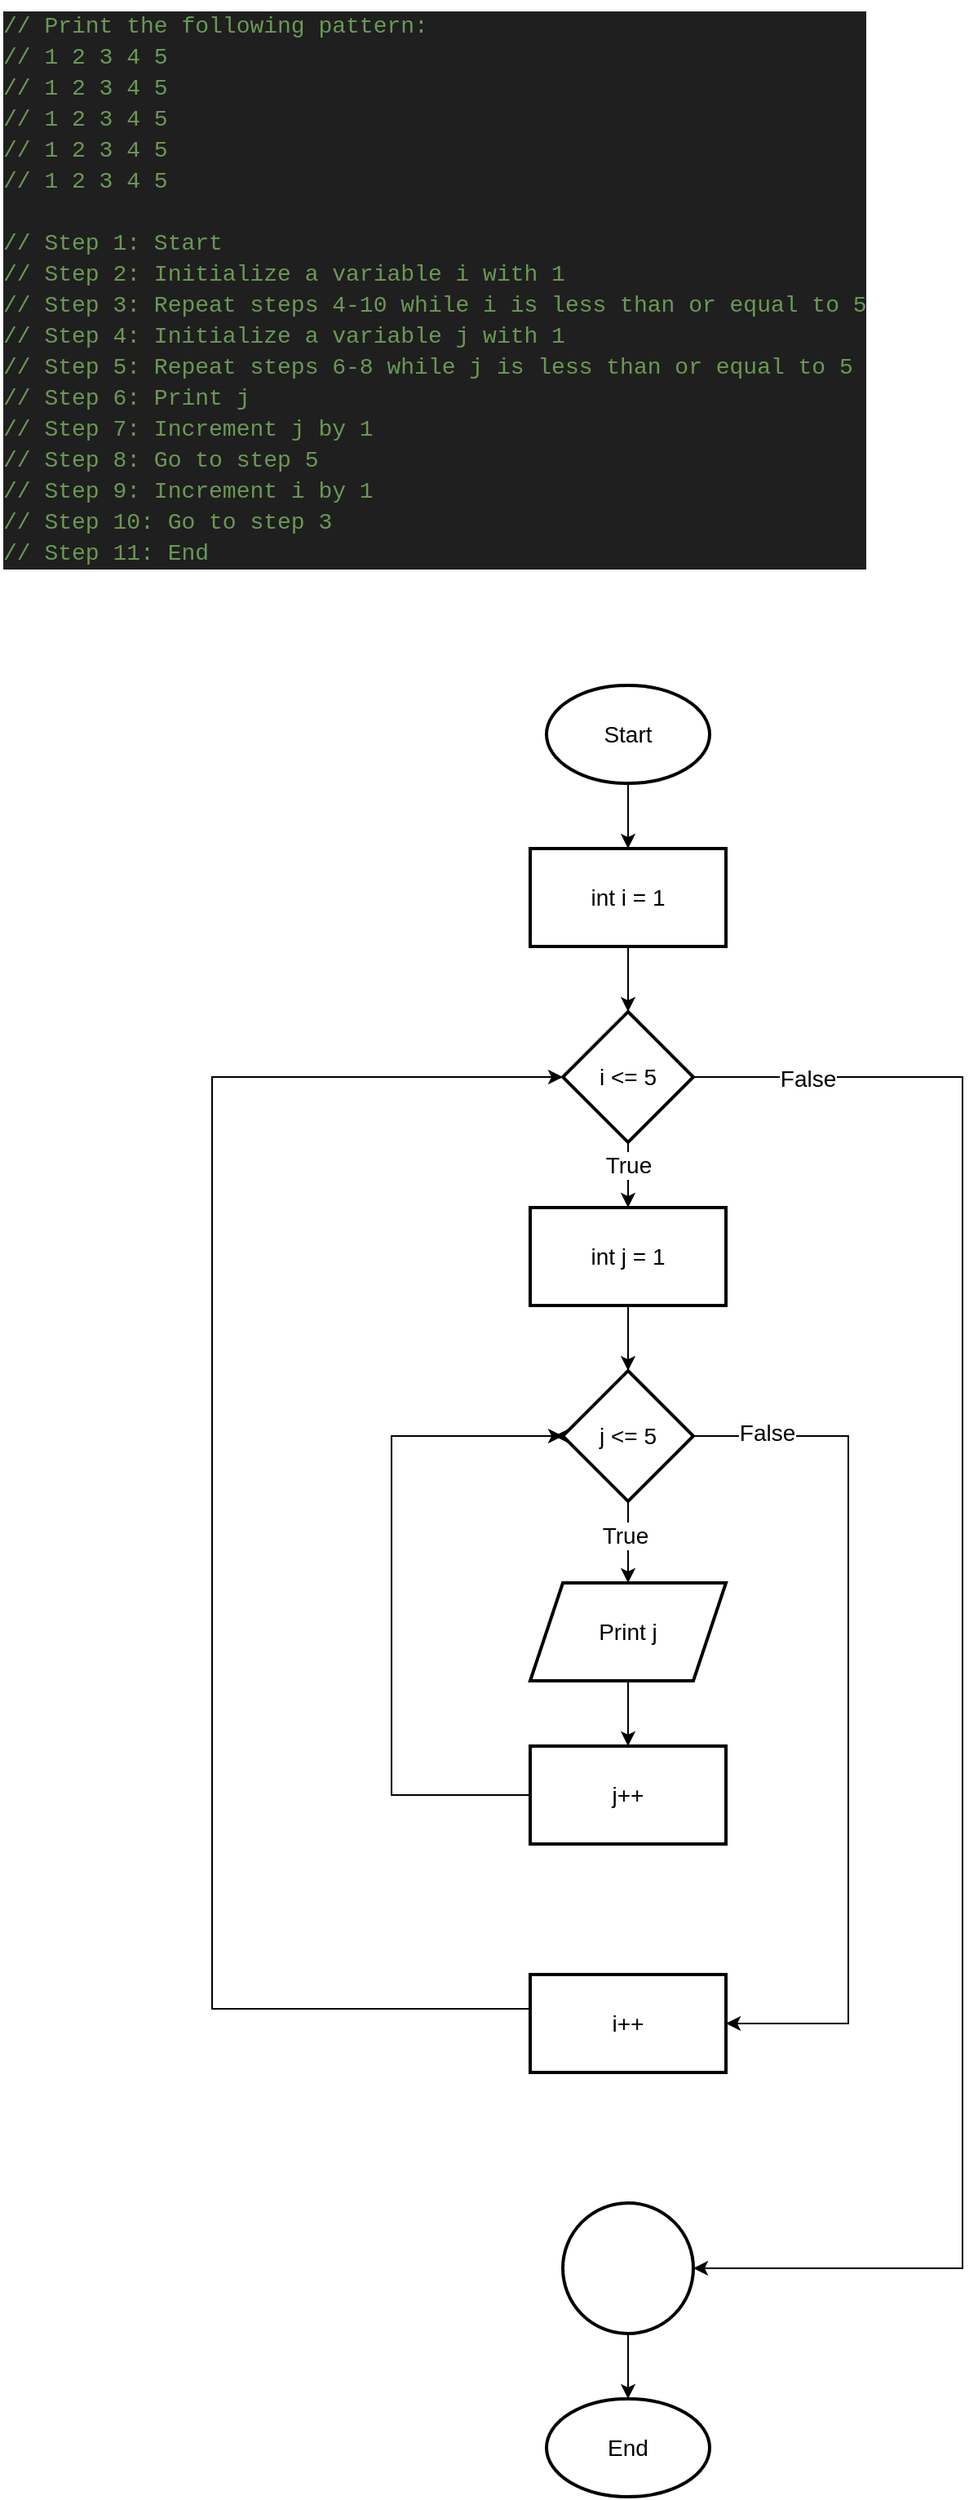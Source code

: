 <mxfile version="26.2.12">
  <diagram name="Page-1" id="LXZ1_j05bjxtwX9c4BZe">
    <mxGraphModel dx="1044" dy="562" grid="1" gridSize="10" guides="1" tooltips="1" connect="1" arrows="1" fold="1" page="1" pageScale="1" pageWidth="850" pageHeight="1100" math="0" shadow="0">
      <root>
        <mxCell id="0" />
        <mxCell id="1" parent="0" />
        <mxCell id="6CRrev8hot_wU6rCLmC4-1" value="&lt;div style=&quot;color: rgb(204, 204, 204); background-color: rgb(31, 31, 31); font-family: Consolas, &amp;quot;Courier New&amp;quot;, monospace; font-weight: normal; line-height: 19px; white-space: pre;&quot;&gt;&lt;div&gt;&lt;span style=&quot;color: #6a9955;&quot;&gt;// Print the following pattern:&lt;/span&gt;&lt;/div&gt;&lt;div&gt;&lt;span style=&quot;color: #6a9955;&quot;&gt;// 1 2 3 4 5&lt;/span&gt;&lt;/div&gt;&lt;div&gt;&lt;span style=&quot;color: #6a9955;&quot;&gt;// 1 2 3 4 5&lt;/span&gt;&lt;/div&gt;&lt;div&gt;&lt;span style=&quot;color: #6a9955;&quot;&gt;// 1 2 3 4 5&lt;/span&gt;&lt;/div&gt;&lt;div&gt;&lt;span style=&quot;color: #6a9955;&quot;&gt;// 1 2 3 4 5&lt;/span&gt;&lt;/div&gt;&lt;div&gt;&lt;span style=&quot;color: #6a9955;&quot;&gt;// 1 2 3 4 5&lt;/span&gt;&lt;/div&gt;&lt;br&gt;&lt;div&gt;&lt;span style=&quot;color: #6a9955;&quot;&gt;// Step 1: Start&lt;/span&gt;&lt;/div&gt;&lt;div&gt;&lt;span style=&quot;color: #6a9955;&quot;&gt;// Step 2: Initialize a variable i with 1&lt;/span&gt;&lt;/div&gt;&lt;div&gt;&lt;span style=&quot;color: #6a9955;&quot;&gt;// Step 3: Repeat steps 4-10 while i is less than or equal to 5&lt;/span&gt;&lt;/div&gt;&lt;div&gt;&lt;span style=&quot;color: #6a9955;&quot;&gt;// Step 4: Initialize a variable j with 1&lt;/span&gt;&lt;/div&gt;&lt;div&gt;&lt;span style=&quot;color: #6a9955;&quot;&gt;// Step 5: Repeat steps 6-8 while j is less than or equal to 5&lt;/span&gt;&lt;/div&gt;&lt;div&gt;&lt;span style=&quot;color: #6a9955;&quot;&gt;// Step 6: Print j&lt;/span&gt;&lt;/div&gt;&lt;div&gt;&lt;span style=&quot;color: #6a9955;&quot;&gt;// Step 7: Increment j by 1&lt;/span&gt;&lt;/div&gt;&lt;div&gt;&lt;span style=&quot;color: #6a9955;&quot;&gt;// Step 8: Go to step 5&lt;/span&gt;&lt;/div&gt;&lt;div&gt;&lt;span style=&quot;color: #6a9955;&quot;&gt;// Step 9: Increment i by 1&lt;/span&gt;&lt;/div&gt;&lt;div&gt;&lt;span style=&quot;color: #6a9955;&quot;&gt;// Step 10: Go to step 3&lt;/span&gt;&lt;/div&gt;&lt;div&gt;&lt;span style=&quot;color: #6a9955;&quot;&gt;// Step 11: End&lt;/span&gt;&lt;/div&gt;&lt;/div&gt;" style="text;whiteSpace=wrap;html=1;fontSize=14;" parent="1" vertex="1">
          <mxGeometry x="40" y="30" width="520" height="370" as="geometry" />
        </mxCell>
        <mxCell id="6CRrev8hot_wU6rCLmC4-5" value="" style="edgeStyle=orthogonalEdgeStyle;rounded=0;orthogonalLoop=1;jettySize=auto;html=1;fontSize=14;" parent="1" source="6CRrev8hot_wU6rCLmC4-2" target="6CRrev8hot_wU6rCLmC4-4" edge="1">
          <mxGeometry relative="1" as="geometry" />
        </mxCell>
        <mxCell id="6CRrev8hot_wU6rCLmC4-2" value="Start" style="strokeWidth=2;html=1;shape=mxgraph.flowchart.start_1;whiteSpace=wrap;fontSize=14;" parent="1" vertex="1">
          <mxGeometry x="375" y="450" width="100" height="60" as="geometry" />
        </mxCell>
        <mxCell id="6CRrev8hot_wU6rCLmC4-3" value="End" style="strokeWidth=2;html=1;shape=mxgraph.flowchart.start_1;whiteSpace=wrap;fontSize=14;" parent="1" vertex="1">
          <mxGeometry x="375" y="1500" width="100" height="60" as="geometry" />
        </mxCell>
        <mxCell id="6CRrev8hot_wU6rCLmC4-7" value="" style="edgeStyle=orthogonalEdgeStyle;rounded=0;orthogonalLoop=1;jettySize=auto;html=1;fontSize=14;" parent="1" source="6CRrev8hot_wU6rCLmC4-4" target="6CRrev8hot_wU6rCLmC4-6" edge="1">
          <mxGeometry relative="1" as="geometry" />
        </mxCell>
        <mxCell id="6CRrev8hot_wU6rCLmC4-4" value="int i = 1" style="whiteSpace=wrap;html=1;strokeWidth=2;fontSize=14;" parent="1" vertex="1">
          <mxGeometry x="365" y="550" width="120" height="60" as="geometry" />
        </mxCell>
        <mxCell id="6CRrev8hot_wU6rCLmC4-9" value="" style="edgeStyle=orthogonalEdgeStyle;rounded=0;orthogonalLoop=1;jettySize=auto;html=1;fontSize=14;" parent="1" source="6CRrev8hot_wU6rCLmC4-6" target="6CRrev8hot_wU6rCLmC4-8" edge="1">
          <mxGeometry relative="1" as="geometry" />
        </mxCell>
        <mxCell id="6CRrev8hot_wU6rCLmC4-12" value="True" style="edgeLabel;html=1;align=center;verticalAlign=middle;resizable=0;points=[];fontSize=14;" parent="6CRrev8hot_wU6rCLmC4-9" vertex="1" connectable="0">
          <mxGeometry x="-0.29" relative="1" as="geometry">
            <mxPoint as="offset" />
          </mxGeometry>
        </mxCell>
        <mxCell id="6CRrev8hot_wU6rCLmC4-26" value="" style="edgeStyle=orthogonalEdgeStyle;rounded=0;orthogonalLoop=1;jettySize=auto;html=1;fontSize=14;" parent="1" source="6CRrev8hot_wU6rCLmC4-6" target="6CRrev8hot_wU6rCLmC4-25" edge="1">
          <mxGeometry relative="1" as="geometry">
            <Array as="points">
              <mxPoint x="630" y="690" />
              <mxPoint x="630" y="1420" />
            </Array>
          </mxGeometry>
        </mxCell>
        <mxCell id="6CRrev8hot_wU6rCLmC4-27" value="False" style="edgeLabel;html=1;align=center;verticalAlign=middle;resizable=0;points=[];fontSize=14;" parent="6CRrev8hot_wU6rCLmC4-26" vertex="1" connectable="0">
          <mxGeometry x="-0.869" y="-1" relative="1" as="geometry">
            <mxPoint as="offset" />
          </mxGeometry>
        </mxCell>
        <mxCell id="6CRrev8hot_wU6rCLmC4-6" value="i &amp;lt;= 5" style="rhombus;whiteSpace=wrap;html=1;strokeWidth=2;fontSize=14;" parent="1" vertex="1">
          <mxGeometry x="385" y="650" width="80" height="80" as="geometry" />
        </mxCell>
        <mxCell id="6CRrev8hot_wU6rCLmC4-11" value="" style="edgeStyle=orthogonalEdgeStyle;rounded=0;orthogonalLoop=1;jettySize=auto;html=1;fontSize=14;" parent="1" source="6CRrev8hot_wU6rCLmC4-8" target="6CRrev8hot_wU6rCLmC4-10" edge="1">
          <mxGeometry relative="1" as="geometry" />
        </mxCell>
        <mxCell id="6CRrev8hot_wU6rCLmC4-8" value="int j = 1" style="whiteSpace=wrap;html=1;strokeWidth=2;fontSize=14;" parent="1" vertex="1">
          <mxGeometry x="365" y="770" width="120" height="60" as="geometry" />
        </mxCell>
        <mxCell id="6CRrev8hot_wU6rCLmC4-14" value="" style="edgeStyle=orthogonalEdgeStyle;rounded=0;orthogonalLoop=1;jettySize=auto;html=1;fontSize=14;" parent="1" source="6CRrev8hot_wU6rCLmC4-10" target="6CRrev8hot_wU6rCLmC4-13" edge="1">
          <mxGeometry relative="1" as="geometry" />
        </mxCell>
        <mxCell id="6CRrev8hot_wU6rCLmC4-17" value="True" style="edgeLabel;html=1;align=center;verticalAlign=middle;resizable=0;points=[];fontSize=14;" parent="6CRrev8hot_wU6rCLmC4-14" vertex="1" connectable="0">
          <mxGeometry x="-0.152" y="-2" relative="1" as="geometry">
            <mxPoint as="offset" />
          </mxGeometry>
        </mxCell>
        <mxCell id="6CRrev8hot_wU6rCLmC4-21" value="" style="edgeStyle=orthogonalEdgeStyle;rounded=0;orthogonalLoop=1;jettySize=auto;html=1;fontSize=14;" parent="1" source="6CRrev8hot_wU6rCLmC4-10" target="6CRrev8hot_wU6rCLmC4-20" edge="1">
          <mxGeometry relative="1" as="geometry">
            <Array as="points">
              <mxPoint x="560" y="910" />
              <mxPoint x="560" y="1270" />
            </Array>
          </mxGeometry>
        </mxCell>
        <mxCell id="6CRrev8hot_wU6rCLmC4-22" value="False" style="edgeLabel;html=1;align=center;verticalAlign=middle;resizable=0;points=[];fontSize=14;" parent="6CRrev8hot_wU6rCLmC4-21" vertex="1" connectable="0">
          <mxGeometry x="-0.833" y="2" relative="1" as="geometry">
            <mxPoint as="offset" />
          </mxGeometry>
        </mxCell>
        <mxCell id="VF4wv7iU9khIPSuYg_eU-1" style="edgeStyle=orthogonalEdgeStyle;rounded=0;orthogonalLoop=1;jettySize=auto;html=1;exitX=0;exitY=0.5;exitDx=0;exitDy=0;" edge="1" parent="1" source="6CRrev8hot_wU6rCLmC4-10">
          <mxGeometry relative="1" as="geometry">
            <mxPoint x="385" y="910" as="targetPoint" />
          </mxGeometry>
        </mxCell>
        <mxCell id="VF4wv7iU9khIPSuYg_eU-2" style="edgeStyle=orthogonalEdgeStyle;rounded=0;orthogonalLoop=1;jettySize=auto;html=1;exitX=0;exitY=0.5;exitDx=0;exitDy=0;" edge="1" parent="1" source="6CRrev8hot_wU6rCLmC4-10">
          <mxGeometry relative="1" as="geometry">
            <mxPoint x="380" y="910" as="targetPoint" />
          </mxGeometry>
        </mxCell>
        <mxCell id="VF4wv7iU9khIPSuYg_eU-3" style="edgeStyle=orthogonalEdgeStyle;rounded=0;orthogonalLoop=1;jettySize=auto;html=1;exitX=0;exitY=0.5;exitDx=0;exitDy=0;" edge="1" parent="1" source="6CRrev8hot_wU6rCLmC4-10">
          <mxGeometry relative="1" as="geometry">
            <mxPoint x="380" y="910" as="targetPoint" />
          </mxGeometry>
        </mxCell>
        <mxCell id="6CRrev8hot_wU6rCLmC4-10" value="j &amp;lt;= 5" style="rhombus;whiteSpace=wrap;html=1;strokeWidth=2;fontSize=14;" parent="1" vertex="1">
          <mxGeometry x="385" y="870" width="80" height="80" as="geometry" />
        </mxCell>
        <mxCell id="6CRrev8hot_wU6rCLmC4-16" value="" style="edgeStyle=orthogonalEdgeStyle;rounded=0;orthogonalLoop=1;jettySize=auto;html=1;fontSize=14;" parent="1" source="6CRrev8hot_wU6rCLmC4-13" target="6CRrev8hot_wU6rCLmC4-15" edge="1">
          <mxGeometry relative="1" as="geometry" />
        </mxCell>
        <mxCell id="6CRrev8hot_wU6rCLmC4-13" value="Print j" style="shape=parallelogram;perimeter=parallelogramPerimeter;whiteSpace=wrap;html=1;fixedSize=1;strokeWidth=2;fontSize=14;" parent="1" vertex="1">
          <mxGeometry x="365" y="1000" width="120" height="60" as="geometry" />
        </mxCell>
        <mxCell id="6CRrev8hot_wU6rCLmC4-19" value="" style="edgeStyle=orthogonalEdgeStyle;rounded=0;orthogonalLoop=1;jettySize=auto;html=1;fontSize=14;entryX=0;entryY=0.5;entryDx=0;entryDy=0;" parent="1" edge="1" target="6CRrev8hot_wU6rCLmC4-10">
          <mxGeometry relative="1" as="geometry">
            <mxPoint x="405" y="1130" as="sourcePoint" />
            <mxPoint x="380" y="910" as="targetPoint" />
            <Array as="points">
              <mxPoint x="280" y="1130" />
              <mxPoint x="280" y="910" />
            </Array>
          </mxGeometry>
        </mxCell>
        <mxCell id="6CRrev8hot_wU6rCLmC4-15" value="j++" style="whiteSpace=wrap;html=1;strokeWidth=2;fontSize=14;" parent="1" vertex="1">
          <mxGeometry x="365" y="1100" width="120" height="60" as="geometry" />
        </mxCell>
        <mxCell id="6CRrev8hot_wU6rCLmC4-24" value="" style="edgeStyle=orthogonalEdgeStyle;rounded=0;orthogonalLoop=1;jettySize=auto;html=1;fontSize=14;" parent="1" target="6CRrev8hot_wU6rCLmC4-6" edge="1">
          <mxGeometry relative="1" as="geometry">
            <mxPoint x="365" y="1260" as="sourcePoint" />
            <mxPoint x="380" y="690" as="targetPoint" />
            <Array as="points">
              <mxPoint x="365" y="1261" />
              <mxPoint x="170" y="1261" />
              <mxPoint x="170" y="690" />
            </Array>
          </mxGeometry>
        </mxCell>
        <mxCell id="6CRrev8hot_wU6rCLmC4-20" value="i++" style="whiteSpace=wrap;html=1;strokeWidth=2;fontSize=14;" parent="1" vertex="1">
          <mxGeometry x="365" y="1240" width="120" height="60" as="geometry" />
        </mxCell>
        <mxCell id="6CRrev8hot_wU6rCLmC4-28" value="" style="edgeStyle=orthogonalEdgeStyle;rounded=0;orthogonalLoop=1;jettySize=auto;html=1;fontSize=14;" parent="1" source="6CRrev8hot_wU6rCLmC4-25" target="6CRrev8hot_wU6rCLmC4-3" edge="1">
          <mxGeometry relative="1" as="geometry" />
        </mxCell>
        <mxCell id="6CRrev8hot_wU6rCLmC4-25" value="" style="ellipse;whiteSpace=wrap;html=1;strokeWidth=2;fontSize=14;" parent="1" vertex="1">
          <mxGeometry x="385" y="1380" width="80" height="80" as="geometry" />
        </mxCell>
      </root>
    </mxGraphModel>
  </diagram>
</mxfile>
